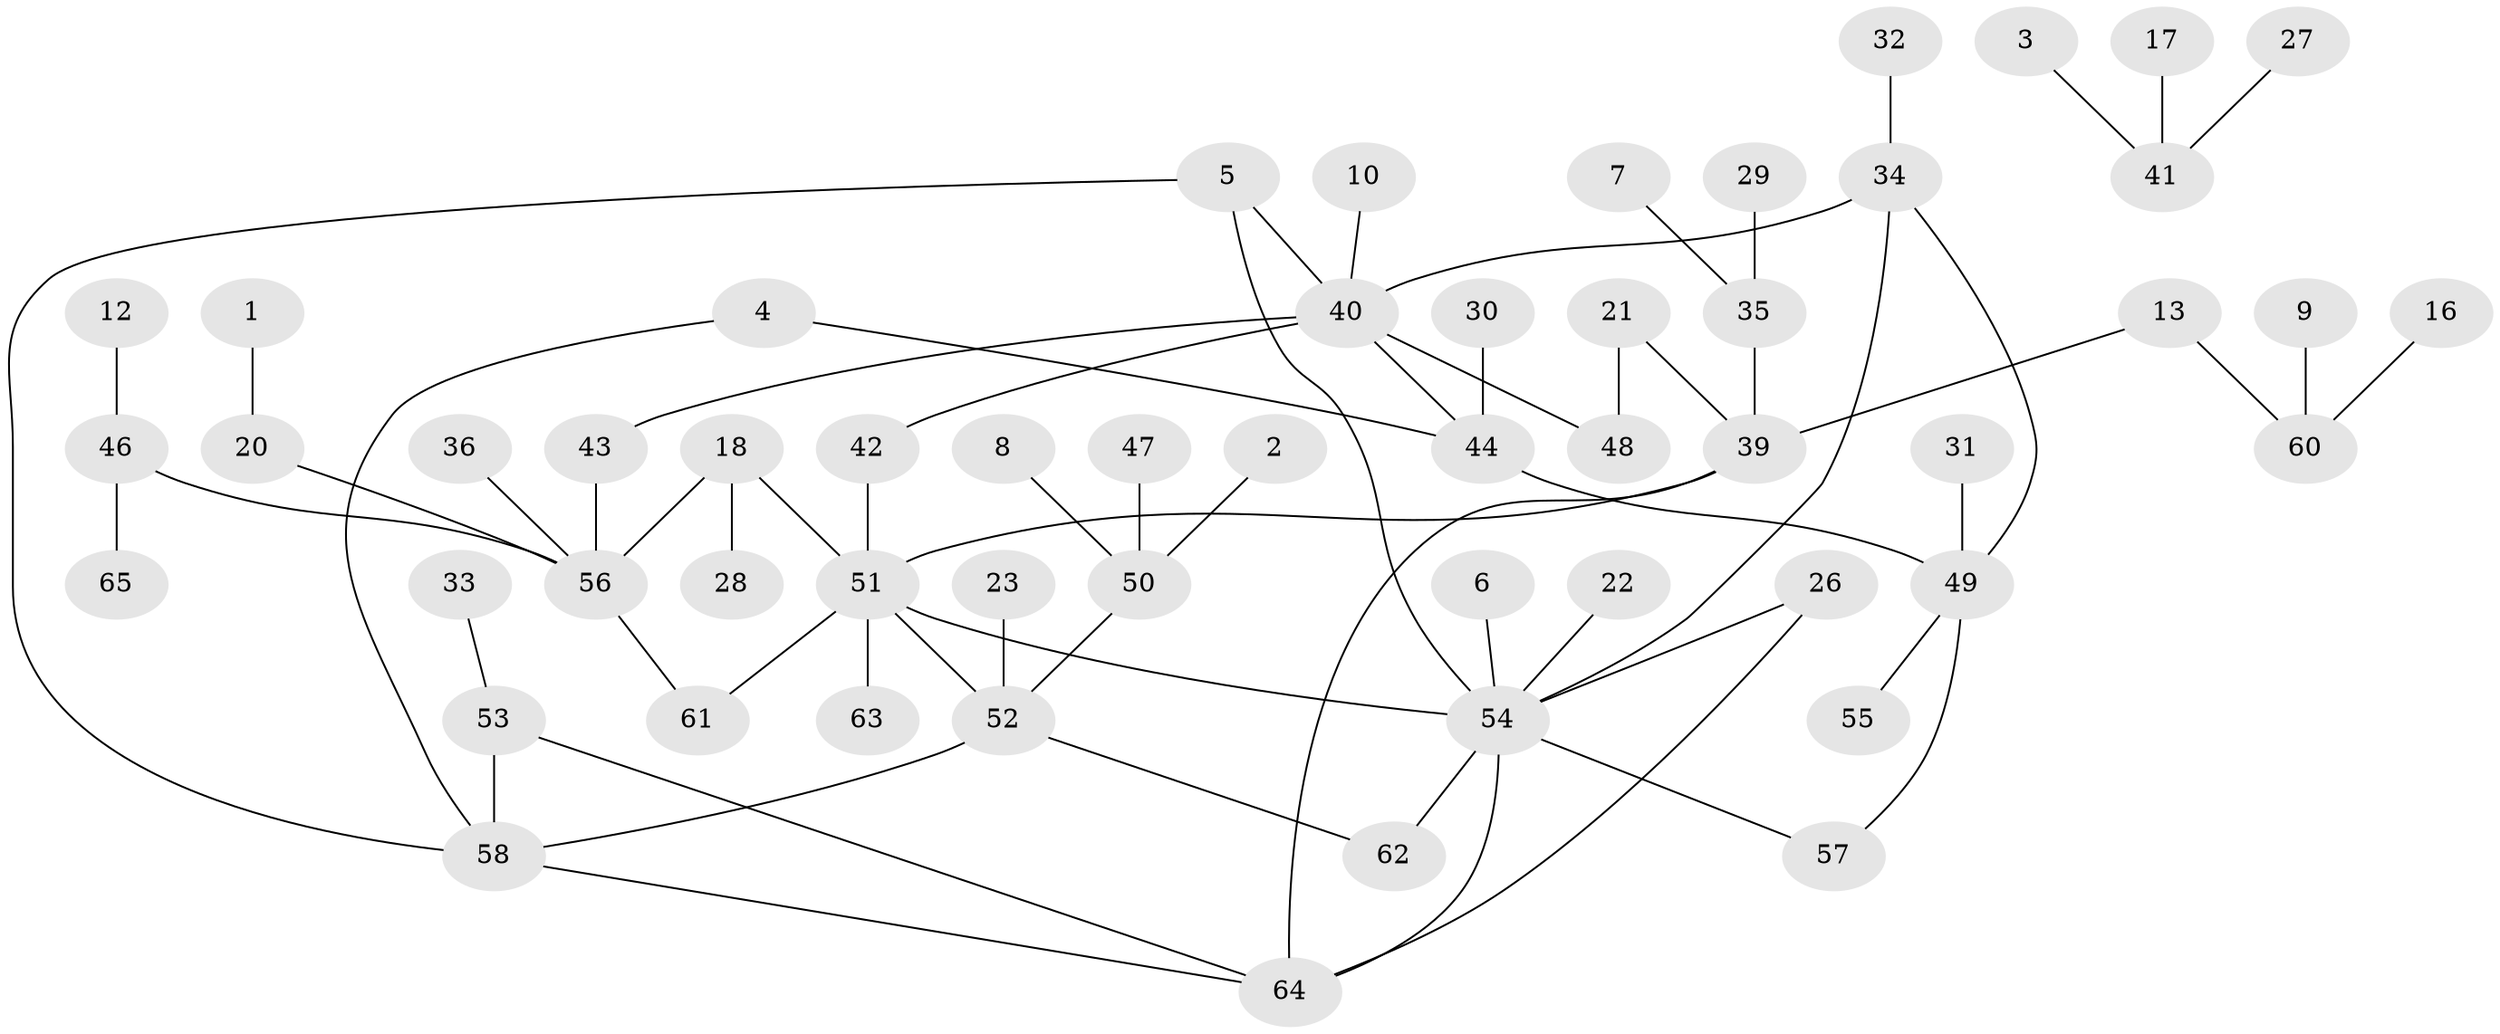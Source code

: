 // original degree distribution, {3: 0.18461538461538463, 2: 0.2923076923076923, 4: 0.1076923076923077, 1: 0.3153846153846154, 0: 0.06153846153846154, 5: 0.038461538461538464}
// Generated by graph-tools (version 1.1) at 2025/49/03/09/25 03:49:13]
// undirected, 55 vertices, 67 edges
graph export_dot {
graph [start="1"]
  node [color=gray90,style=filled];
  1;
  2;
  3;
  4;
  5;
  6;
  7;
  8;
  9;
  10;
  12;
  13;
  16;
  17;
  18;
  20;
  21;
  22;
  23;
  26;
  27;
  28;
  29;
  30;
  31;
  32;
  33;
  34;
  35;
  36;
  39;
  40;
  41;
  42;
  43;
  44;
  46;
  47;
  48;
  49;
  50;
  51;
  52;
  53;
  54;
  55;
  56;
  57;
  58;
  60;
  61;
  62;
  63;
  64;
  65;
  1 -- 20 [weight=1.0];
  2 -- 50 [weight=1.0];
  3 -- 41 [weight=1.0];
  4 -- 44 [weight=1.0];
  4 -- 58 [weight=1.0];
  5 -- 40 [weight=1.0];
  5 -- 54 [weight=1.0];
  5 -- 58 [weight=1.0];
  6 -- 54 [weight=1.0];
  7 -- 35 [weight=1.0];
  8 -- 50 [weight=1.0];
  9 -- 60 [weight=1.0];
  10 -- 40 [weight=1.0];
  12 -- 46 [weight=1.0];
  13 -- 39 [weight=1.0];
  13 -- 60 [weight=1.0];
  16 -- 60 [weight=1.0];
  17 -- 41 [weight=1.0];
  18 -- 28 [weight=1.0];
  18 -- 51 [weight=1.0];
  18 -- 56 [weight=1.0];
  20 -- 56 [weight=1.0];
  21 -- 39 [weight=1.0];
  21 -- 48 [weight=1.0];
  22 -- 54 [weight=1.0];
  23 -- 52 [weight=1.0];
  26 -- 54 [weight=1.0];
  26 -- 64 [weight=1.0];
  27 -- 41 [weight=1.0];
  29 -- 35 [weight=1.0];
  30 -- 44 [weight=1.0];
  31 -- 49 [weight=1.0];
  32 -- 34 [weight=1.0];
  33 -- 53 [weight=1.0];
  34 -- 40 [weight=1.0];
  34 -- 49 [weight=1.0];
  34 -- 54 [weight=1.0];
  35 -- 39 [weight=1.0];
  36 -- 56 [weight=1.0];
  39 -- 51 [weight=1.0];
  39 -- 64 [weight=1.0];
  40 -- 42 [weight=1.0];
  40 -- 43 [weight=1.0];
  40 -- 44 [weight=1.0];
  40 -- 48 [weight=1.0];
  42 -- 51 [weight=1.0];
  43 -- 56 [weight=1.0];
  44 -- 49 [weight=2.0];
  46 -- 56 [weight=1.0];
  46 -- 65 [weight=1.0];
  47 -- 50 [weight=1.0];
  49 -- 55 [weight=1.0];
  49 -- 57 [weight=1.0];
  50 -- 52 [weight=1.0];
  51 -- 52 [weight=1.0];
  51 -- 54 [weight=1.0];
  51 -- 61 [weight=1.0];
  51 -- 63 [weight=1.0];
  52 -- 58 [weight=1.0];
  52 -- 62 [weight=1.0];
  53 -- 58 [weight=1.0];
  53 -- 64 [weight=1.0];
  54 -- 57 [weight=1.0];
  54 -- 62 [weight=1.0];
  54 -- 64 [weight=1.0];
  56 -- 61 [weight=1.0];
  58 -- 64 [weight=1.0];
}
